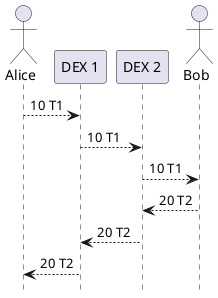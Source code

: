 @startuml
!pragma teoz true

hide footbox


actor Buyer as "Alice"
participant d1 as "DEX 1"
participant d2 as "DEX 2"
actor Seller as " Bob "


Buyer --> d1: 10 T1
d1 --> d2: 10 T1
d2 --> Seller: 10 T1
Seller --> d2: 20 T2
d2 --> d1: 20 T2
d1 --> Buyer: 20 T2


@enduml
